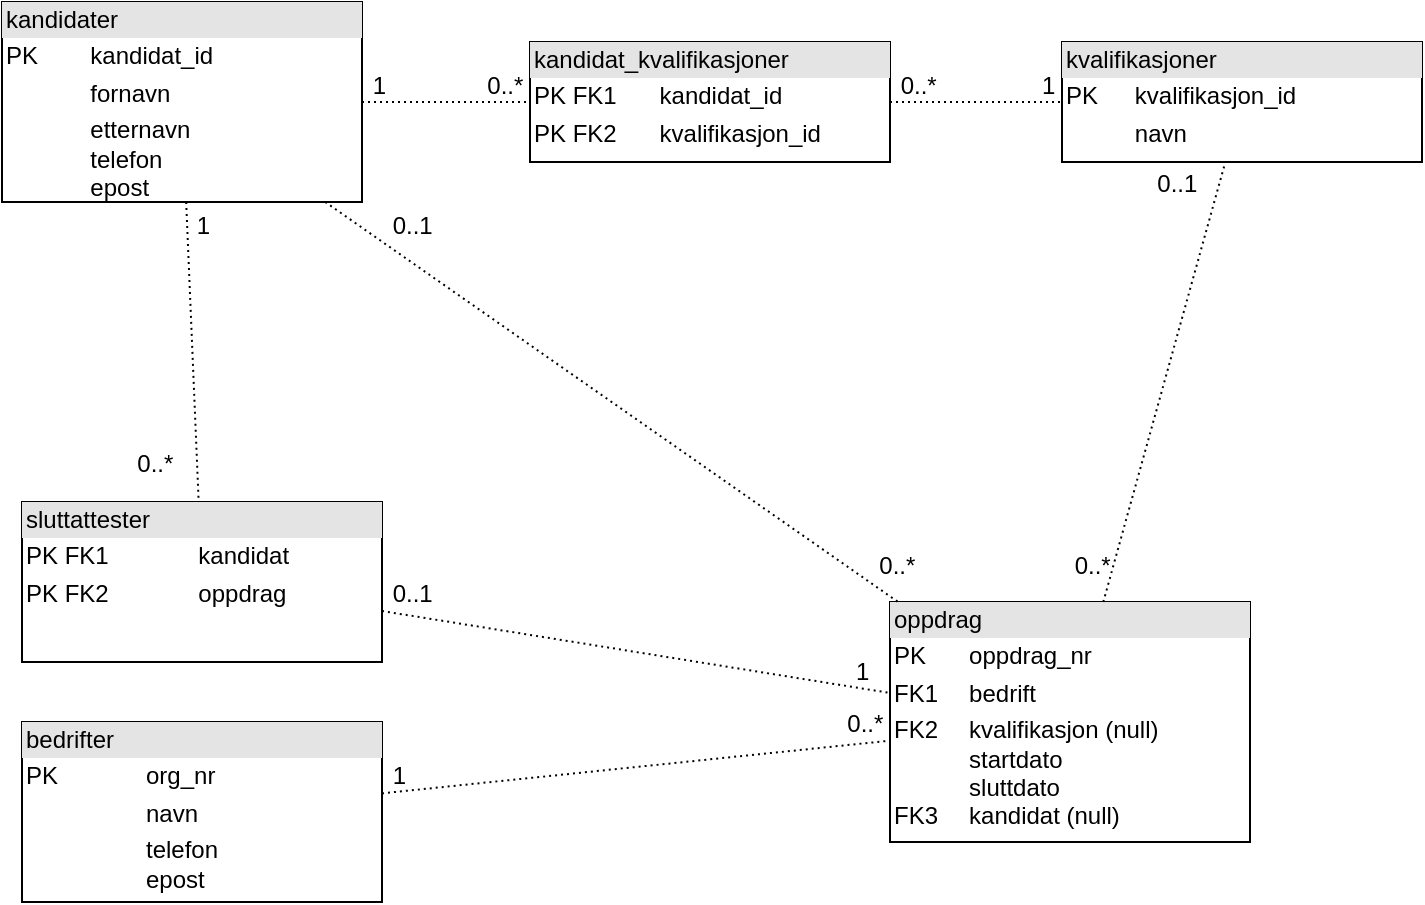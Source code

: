 <mxfile version="13.7.3"><diagram id="iCmU0aOQd9tRP-lHWaRi" name="Page-1"><mxGraphModel dx="1038" dy="532" grid="1" gridSize="10" guides="1" tooltips="1" connect="1" arrows="1" fold="1" page="1" pageScale="1" pageWidth="827" pageHeight="1169" math="0" shadow="0"><root><mxCell id="0"/><mxCell id="1" parent="0"/><mxCell id="fh-8fk10L50qS_Kw2IsT-1" value="&lt;div style=&quot;box-sizing: border-box ; width: 100% ; background: #e4e4e4 ; padding: 2px&quot;&gt;kandidater&lt;/div&gt;&lt;table style=&quot;width: 100% ; font-size: 1em&quot; cellpadding=&quot;2&quot; cellspacing=&quot;0&quot;&gt;&lt;tbody&gt;&lt;tr&gt;&lt;td&gt;PK&lt;/td&gt;&lt;td&gt;kandidat_id&lt;/td&gt;&lt;/tr&gt;&lt;tr&gt;&lt;td&gt;&lt;br&gt;&lt;/td&gt;&lt;td&gt;fornavn&lt;/td&gt;&lt;/tr&gt;&lt;tr&gt;&lt;td&gt;&lt;/td&gt;&lt;td&gt;etternavn&lt;br&gt;telefon&lt;br&gt;epost&lt;/td&gt;&lt;/tr&gt;&lt;/tbody&gt;&lt;/table&gt;" style="verticalAlign=top;align=left;overflow=fill;html=1;" vertex="1" parent="1"><mxGeometry x="60" y="50" width="180" height="100" as="geometry"/></mxCell><mxCell id="fh-8fk10L50qS_Kw2IsT-2" value="&lt;div style=&quot;box-sizing: border-box ; width: 100% ; background: #e4e4e4 ; padding: 2px&quot;&gt;bedrifter&lt;/div&gt;&lt;table style=&quot;width: 100% ; font-size: 1em&quot; cellpadding=&quot;2&quot; cellspacing=&quot;0&quot;&gt;&lt;tbody&gt;&lt;tr&gt;&lt;td&gt;PK&lt;/td&gt;&lt;td&gt;org_nr&lt;/td&gt;&lt;/tr&gt;&lt;tr&gt;&lt;td&gt;&lt;br&gt;&lt;/td&gt;&lt;td&gt;navn&lt;/td&gt;&lt;/tr&gt;&lt;tr&gt;&lt;td&gt;&lt;/td&gt;&lt;td&gt;telefon&lt;br&gt;epost&lt;/td&gt;&lt;/tr&gt;&lt;/tbody&gt;&lt;/table&gt;" style="verticalAlign=top;align=left;overflow=fill;html=1;" vertex="1" parent="1"><mxGeometry x="70" y="410" width="180" height="90" as="geometry"/></mxCell><mxCell id="fh-8fk10L50qS_Kw2IsT-3" value="&lt;div style=&quot;box-sizing: border-box ; width: 100% ; background: #e4e4e4 ; padding: 2px&quot;&gt;kvalifikasjoner&lt;/div&gt;&lt;table style=&quot;width: 100% ; font-size: 1em&quot; cellpadding=&quot;2&quot; cellspacing=&quot;0&quot;&gt;&lt;tbody&gt;&lt;tr&gt;&lt;td&gt;PK&lt;/td&gt;&lt;td&gt;kvalifikasjon_id&lt;/td&gt;&lt;/tr&gt;&lt;tr&gt;&lt;td&gt;&lt;br&gt;&lt;/td&gt;&lt;td&gt;navn&lt;/td&gt;&lt;/tr&gt;&lt;tr&gt;&lt;td&gt;&lt;/td&gt;&lt;td&gt;&lt;br&gt;&lt;/td&gt;&lt;/tr&gt;&lt;/tbody&gt;&lt;/table&gt;" style="verticalAlign=top;align=left;overflow=fill;html=1;" vertex="1" parent="1"><mxGeometry x="590" y="70" width="180" height="60" as="geometry"/></mxCell><mxCell id="fh-8fk10L50qS_Kw2IsT-4" value="&lt;div style=&quot;box-sizing: border-box ; width: 100% ; background: #e4e4e4 ; padding: 2px&quot;&gt;kandidat_kvalifikasjoner&lt;/div&gt;&lt;table style=&quot;width: 100% ; font-size: 1em&quot; cellpadding=&quot;2&quot; cellspacing=&quot;0&quot;&gt;&lt;tbody&gt;&lt;tr&gt;&lt;td&gt;PK FK1&lt;/td&gt;&lt;td&gt;kandidat_id&lt;/td&gt;&lt;/tr&gt;&lt;tr&gt;&lt;td&gt;PK FK2&lt;/td&gt;&lt;td&gt;kvalifikasjon_id&lt;/td&gt;&lt;/tr&gt;&lt;tr&gt;&lt;td&gt;&lt;/td&gt;&lt;td&gt;&lt;br&gt;&lt;/td&gt;&lt;/tr&gt;&lt;/tbody&gt;&lt;/table&gt;" style="verticalAlign=top;align=left;overflow=fill;html=1;" vertex="1" parent="1"><mxGeometry x="324" y="70" width="180" height="60" as="geometry"/></mxCell><mxCell id="fh-8fk10L50qS_Kw2IsT-5" value="" style="endArrow=none;html=1;rounded=0;dashed=1;dashPattern=1 2;" edge="1" parent="1" source="fh-8fk10L50qS_Kw2IsT-1" target="fh-8fk10L50qS_Kw2IsT-4"><mxGeometry relative="1" as="geometry"><mxPoint x="280" y="280" as="sourcePoint"/><mxPoint x="440" y="280" as="targetPoint"/></mxGeometry></mxCell><mxCell id="fh-8fk10L50qS_Kw2IsT-6" value="&amp;nbsp;1" style="resizable=0;html=1;align=left;verticalAlign=bottom;" connectable="0" vertex="1" parent="fh-8fk10L50qS_Kw2IsT-5"><mxGeometry x="-1" relative="1" as="geometry"/></mxCell><mxCell id="fh-8fk10L50qS_Kw2IsT-7" value="0..*&amp;nbsp;" style="resizable=0;html=1;align=right;verticalAlign=bottom;" connectable="0" vertex="1" parent="fh-8fk10L50qS_Kw2IsT-5"><mxGeometry x="1" relative="1" as="geometry"/></mxCell><mxCell id="fh-8fk10L50qS_Kw2IsT-8" value="" style="endArrow=none;html=1;rounded=0;dashed=1;dashPattern=1 2;" edge="1" parent="1" source="fh-8fk10L50qS_Kw2IsT-4" target="fh-8fk10L50qS_Kw2IsT-3"><mxGeometry relative="1" as="geometry"><mxPoint x="400" y="240" as="sourcePoint"/><mxPoint x="540" y="230" as="targetPoint"/></mxGeometry></mxCell><mxCell id="fh-8fk10L50qS_Kw2IsT-9" value="&amp;nbsp;0..*" style="resizable=0;html=1;align=left;verticalAlign=bottom;" connectable="0" vertex="1" parent="fh-8fk10L50qS_Kw2IsT-8"><mxGeometry x="-1" relative="1" as="geometry"/></mxCell><mxCell id="fh-8fk10L50qS_Kw2IsT-10" value="1&amp;nbsp;" style="resizable=0;html=1;align=right;verticalAlign=bottom;" connectable="0" vertex="1" parent="fh-8fk10L50qS_Kw2IsT-8"><mxGeometry x="1" relative="1" as="geometry"/></mxCell><mxCell id="fh-8fk10L50qS_Kw2IsT-11" value="&lt;div style=&quot;box-sizing: border-box ; width: 100% ; background: #e4e4e4 ; padding: 2px&quot;&gt;oppdrag&lt;/div&gt;&lt;table style=&quot;width: 100% ; font-size: 1em&quot; cellpadding=&quot;2&quot; cellspacing=&quot;0&quot;&gt;&lt;tbody&gt;&lt;tr&gt;&lt;td&gt;PK&lt;/td&gt;&lt;td&gt;oppdrag_nr&lt;/td&gt;&lt;/tr&gt;&lt;tr&gt;&lt;td&gt;FK1&lt;/td&gt;&lt;td&gt;bedrift&lt;/td&gt;&lt;/tr&gt;&lt;tr&gt;&lt;td&gt;FK2&lt;br&gt;&lt;br&gt;&lt;br&gt;FK3&lt;/td&gt;&lt;td&gt;kvalifikasjon (null)&lt;br&gt;startdato&lt;br&gt;sluttdato&lt;br&gt;kandidat (null)&lt;/td&gt;&lt;/tr&gt;&lt;/tbody&gt;&lt;/table&gt;" style="verticalAlign=top;align=left;overflow=fill;html=1;" vertex="1" parent="1"><mxGeometry x="504" y="350" width="180" height="120" as="geometry"/></mxCell><mxCell id="fh-8fk10L50qS_Kw2IsT-12" value="" style="endArrow=none;html=1;rounded=0;dashed=1;dashPattern=1 2;" edge="1" parent="1" source="fh-8fk10L50qS_Kw2IsT-11" target="fh-8fk10L50qS_Kw2IsT-3"><mxGeometry relative="1" as="geometry"><mxPoint x="250" y="250" as="sourcePoint"/><mxPoint x="410" y="250" as="targetPoint"/></mxGeometry></mxCell><mxCell id="fh-8fk10L50qS_Kw2IsT-13" value="&amp;nbsp;0..*" style="resizable=0;html=1;align=left;verticalAlign=bottom;" connectable="0" vertex="1" parent="fh-8fk10L50qS_Kw2IsT-12"><mxGeometry x="-1" relative="1" as="geometry"><mxPoint x="-20" y="-10" as="offset"/></mxGeometry></mxCell><mxCell id="fh-8fk10L50qS_Kw2IsT-14" value="0..1&amp;nbsp;" style="resizable=0;html=1;align=right;verticalAlign=bottom;" connectable="0" vertex="1" parent="fh-8fk10L50qS_Kw2IsT-12"><mxGeometry x="1" relative="1" as="geometry"><mxPoint x="-9.88" y="19.8" as="offset"/></mxGeometry></mxCell><mxCell id="fh-8fk10L50qS_Kw2IsT-15" value="" style="endArrow=none;html=1;rounded=0;dashed=1;dashPattern=1 2;" edge="1" parent="1" source="fh-8fk10L50qS_Kw2IsT-2" target="fh-8fk10L50qS_Kw2IsT-11"><mxGeometry relative="1" as="geometry"><mxPoint x="300" y="290" as="sourcePoint"/><mxPoint x="460" y="290" as="targetPoint"/></mxGeometry></mxCell><mxCell id="fh-8fk10L50qS_Kw2IsT-16" value="&amp;nbsp;1" style="resizable=0;html=1;align=left;verticalAlign=bottom;" connectable="0" vertex="1" parent="fh-8fk10L50qS_Kw2IsT-15"><mxGeometry x="-1" relative="1" as="geometry"/></mxCell><mxCell id="fh-8fk10L50qS_Kw2IsT-17" value="0..*&amp;nbsp;" style="resizable=0;html=1;align=right;verticalAlign=bottom;" connectable="0" vertex="1" parent="fh-8fk10L50qS_Kw2IsT-15"><mxGeometry x="1" relative="1" as="geometry"/></mxCell><mxCell id="fh-8fk10L50qS_Kw2IsT-18" value="&lt;div style=&quot;box-sizing: border-box ; width: 100% ; background: #e4e4e4 ; padding: 2px&quot;&gt;sluttattester&lt;/div&gt;&lt;table style=&quot;width: 100% ; font-size: 1em&quot; cellpadding=&quot;2&quot; cellspacing=&quot;0&quot;&gt;&lt;tbody&gt;&lt;tr&gt;&lt;td&gt;PK FK1&lt;/td&gt;&lt;td&gt;kandidat&lt;/td&gt;&lt;/tr&gt;&lt;tr&gt;&lt;td&gt;PK FK2&lt;/td&gt;&lt;td&gt;oppdrag&lt;/td&gt;&lt;/tr&gt;&lt;tr&gt;&lt;td&gt;&lt;br&gt;&lt;/td&gt;&lt;td&gt;&lt;br&gt;&lt;/td&gt;&lt;/tr&gt;&lt;/tbody&gt;&lt;/table&gt;" style="verticalAlign=top;align=left;overflow=fill;html=1;" vertex="1" parent="1"><mxGeometry x="70" y="300" width="180" height="80" as="geometry"/></mxCell><mxCell id="fh-8fk10L50qS_Kw2IsT-19" style="edgeStyle=orthogonalEdgeStyle;rounded=0;orthogonalLoop=1;jettySize=auto;html=1;exitX=0.5;exitY=1;exitDx=0;exitDy=0;" edge="1" parent="1" source="fh-8fk10L50qS_Kw2IsT-18" target="fh-8fk10L50qS_Kw2IsT-18"><mxGeometry relative="1" as="geometry"/></mxCell><mxCell id="fh-8fk10L50qS_Kw2IsT-20" value="" style="endArrow=none;html=1;rounded=0;dashed=1;dashPattern=1 2;" edge="1" parent="1" source="fh-8fk10L50qS_Kw2IsT-1" target="fh-8fk10L50qS_Kw2IsT-11"><mxGeometry relative="1" as="geometry"><mxPoint x="280" y="200" as="sourcePoint"/><mxPoint x="440" y="200" as="targetPoint"/></mxGeometry></mxCell><mxCell id="fh-8fk10L50qS_Kw2IsT-21" value="&amp;nbsp;0..1" style="resizable=0;html=1;align=left;verticalAlign=bottom;" connectable="0" vertex="1" parent="fh-8fk10L50qS_Kw2IsT-20"><mxGeometry x="-1" relative="1" as="geometry"><mxPoint x="28.39" y="20" as="offset"/></mxGeometry></mxCell><mxCell id="fh-8fk10L50qS_Kw2IsT-22" value="0..*&amp;nbsp;" style="resizable=0;html=1;align=right;verticalAlign=bottom;" connectable="0" vertex="1" parent="fh-8fk10L50qS_Kw2IsT-20"><mxGeometry x="1" relative="1" as="geometry"><mxPoint x="12.23" y="-9.79" as="offset"/></mxGeometry></mxCell><mxCell id="fh-8fk10L50qS_Kw2IsT-23" value="" style="endArrow=none;html=1;rounded=0;dashed=1;dashPattern=1 2;" edge="1" parent="1" source="fh-8fk10L50qS_Kw2IsT-1" target="fh-8fk10L50qS_Kw2IsT-18"><mxGeometry relative="1" as="geometry"><mxPoint x="120" y="250" as="sourcePoint"/><mxPoint x="280" y="250" as="targetPoint"/></mxGeometry></mxCell><mxCell id="fh-8fk10L50qS_Kw2IsT-24" value="&amp;nbsp;1" style="resizable=0;html=1;align=left;verticalAlign=bottom;" connectable="0" vertex="1" parent="fh-8fk10L50qS_Kw2IsT-23"><mxGeometry x="-1" relative="1" as="geometry"><mxPoint y="20" as="offset"/></mxGeometry></mxCell><mxCell id="fh-8fk10L50qS_Kw2IsT-25" value="0..*&amp;nbsp;" style="resizable=0;html=1;align=right;verticalAlign=bottom;" connectable="0" vertex="1" parent="fh-8fk10L50qS_Kw2IsT-23"><mxGeometry x="1" relative="1" as="geometry"><mxPoint x="-8.33" y="-9.87" as="offset"/></mxGeometry></mxCell><mxCell id="fh-8fk10L50qS_Kw2IsT-26" value="" style="endArrow=none;html=1;rounded=0;dashed=1;dashPattern=1 2;" edge="1" parent="1" source="fh-8fk10L50qS_Kw2IsT-18" target="fh-8fk10L50qS_Kw2IsT-11"><mxGeometry relative="1" as="geometry"><mxPoint x="310" y="350" as="sourcePoint"/><mxPoint x="470" y="350" as="targetPoint"/></mxGeometry></mxCell><mxCell id="fh-8fk10L50qS_Kw2IsT-27" value="&amp;nbsp;0..1" style="resizable=0;html=1;align=left;verticalAlign=bottom;" connectable="0" vertex="1" parent="fh-8fk10L50qS_Kw2IsT-26"><mxGeometry x="-1" relative="1" as="geometry"/></mxCell><mxCell id="fh-8fk10L50qS_Kw2IsT-28" value="1&amp;nbsp;" style="resizable=0;html=1;align=right;verticalAlign=bottom;" connectable="0" vertex="1" parent="fh-8fk10L50qS_Kw2IsT-26"><mxGeometry x="1" relative="1" as="geometry"><mxPoint x="-6.72" y="-2" as="offset"/></mxGeometry></mxCell></root></mxGraphModel></diagram></mxfile>